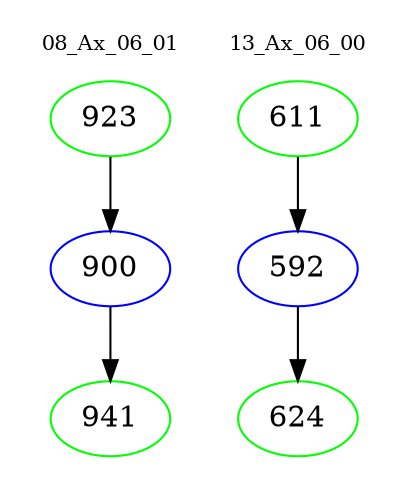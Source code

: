 digraph{
subgraph cluster_0 {
color = white
label = "08_Ax_06_01";
fontsize=10;
T0_923 [label="923", color="green"]
T0_923 -> T0_900 [color="black"]
T0_900 [label="900", color="blue"]
T0_900 -> T0_941 [color="black"]
T0_941 [label="941", color="green"]
}
subgraph cluster_1 {
color = white
label = "13_Ax_06_00";
fontsize=10;
T1_611 [label="611", color="green"]
T1_611 -> T1_592 [color="black"]
T1_592 [label="592", color="blue"]
T1_592 -> T1_624 [color="black"]
T1_624 [label="624", color="green"]
}
}
